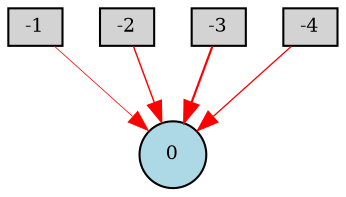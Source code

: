 digraph {
	node [fontsize=9 height=0.2 shape=circle width=0.2]
	-1 [fillcolor=lightgray shape=box style=filled]
	-2 [fillcolor=lightgray shape=box style=filled]
	-3 [fillcolor=lightgray shape=box style=filled]
	-4 [fillcolor=lightgray shape=box style=filled]
	0 [fillcolor=lightblue style=filled]
	-4 -> 0 [color=red penwidth=0.6231041666078306 style=solid]
	-2 -> 0 [color=red penwidth=0.6925388250979699 style=solid]
	-3 -> 0 [color=red penwidth=1.0437717367456407 style=solid]
	-1 -> 0 [color=red penwidth=0.3667331837202681 style=solid]
}
